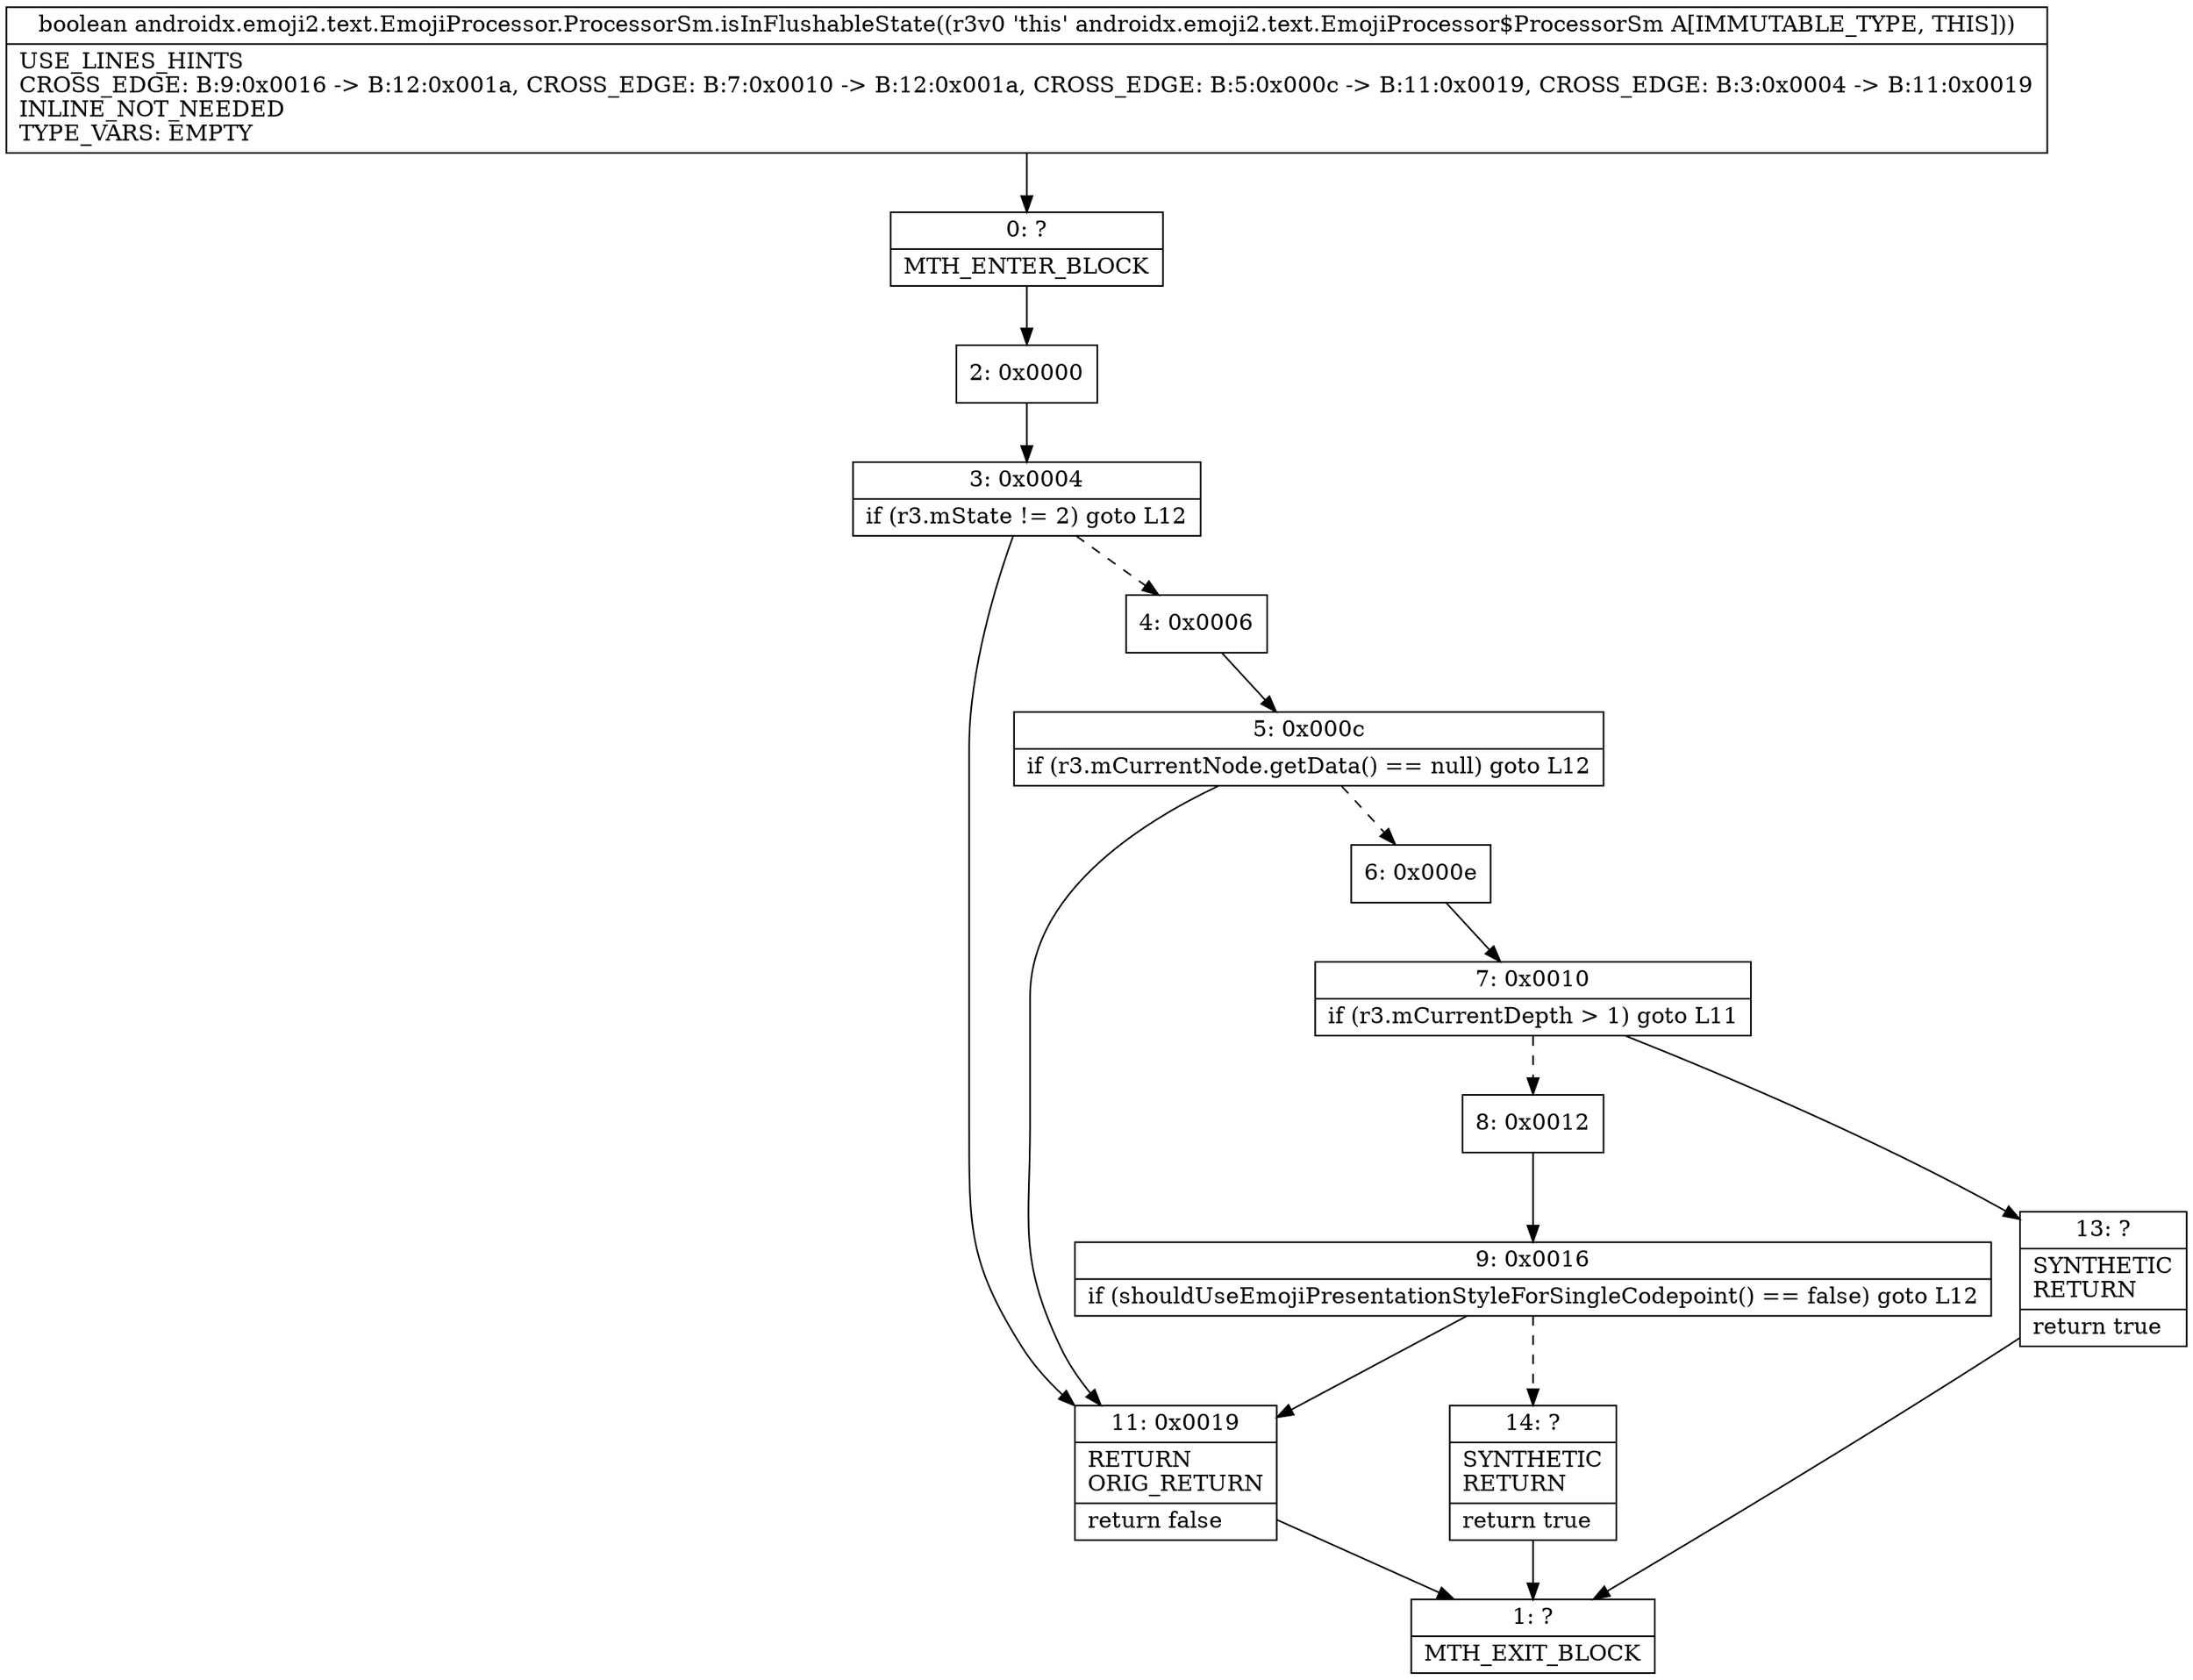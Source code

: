 digraph "CFG forandroidx.emoji2.text.EmojiProcessor.ProcessorSm.isInFlushableState()Z" {
Node_0 [shape=record,label="{0\:\ ?|MTH_ENTER_BLOCK\l}"];
Node_2 [shape=record,label="{2\:\ 0x0000}"];
Node_3 [shape=record,label="{3\:\ 0x0004|if (r3.mState != 2) goto L12\l}"];
Node_4 [shape=record,label="{4\:\ 0x0006}"];
Node_5 [shape=record,label="{5\:\ 0x000c|if (r3.mCurrentNode.getData() == null) goto L12\l}"];
Node_6 [shape=record,label="{6\:\ 0x000e}"];
Node_7 [shape=record,label="{7\:\ 0x0010|if (r3.mCurrentDepth \> 1) goto L11\l}"];
Node_8 [shape=record,label="{8\:\ 0x0012}"];
Node_9 [shape=record,label="{9\:\ 0x0016|if (shouldUseEmojiPresentationStyleForSingleCodepoint() == false) goto L12\l}"];
Node_14 [shape=record,label="{14\:\ ?|SYNTHETIC\lRETURN\l|return true\l}"];
Node_1 [shape=record,label="{1\:\ ?|MTH_EXIT_BLOCK\l}"];
Node_13 [shape=record,label="{13\:\ ?|SYNTHETIC\lRETURN\l|return true\l}"];
Node_11 [shape=record,label="{11\:\ 0x0019|RETURN\lORIG_RETURN\l|return false\l}"];
MethodNode[shape=record,label="{boolean androidx.emoji2.text.EmojiProcessor.ProcessorSm.isInFlushableState((r3v0 'this' androidx.emoji2.text.EmojiProcessor$ProcessorSm A[IMMUTABLE_TYPE, THIS]))  | USE_LINES_HINTS\lCROSS_EDGE: B:9:0x0016 \-\> B:12:0x001a, CROSS_EDGE: B:7:0x0010 \-\> B:12:0x001a, CROSS_EDGE: B:5:0x000c \-\> B:11:0x0019, CROSS_EDGE: B:3:0x0004 \-\> B:11:0x0019\lINLINE_NOT_NEEDED\lTYPE_VARS: EMPTY\l}"];
MethodNode -> Node_0;Node_0 -> Node_2;
Node_2 -> Node_3;
Node_3 -> Node_4[style=dashed];
Node_3 -> Node_11;
Node_4 -> Node_5;
Node_5 -> Node_6[style=dashed];
Node_5 -> Node_11;
Node_6 -> Node_7;
Node_7 -> Node_8[style=dashed];
Node_7 -> Node_13;
Node_8 -> Node_9;
Node_9 -> Node_11;
Node_9 -> Node_14[style=dashed];
Node_14 -> Node_1;
Node_13 -> Node_1;
Node_11 -> Node_1;
}

